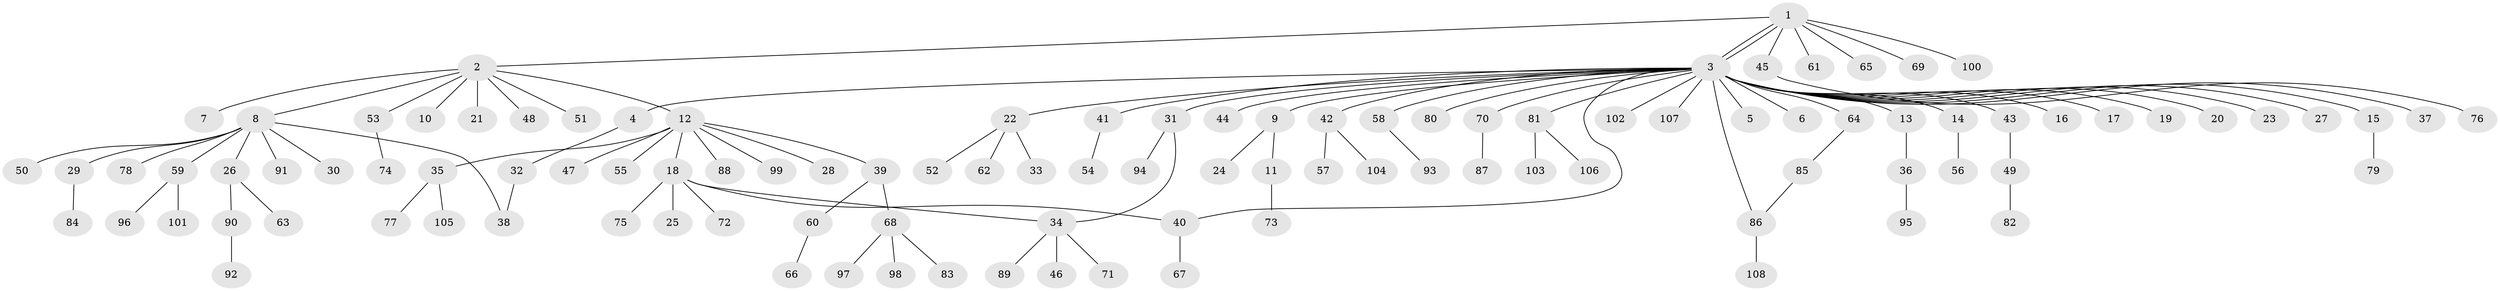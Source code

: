 // Generated by graph-tools (version 1.1) at 2025/49/03/09/25 03:49:48]
// undirected, 108 vertices, 112 edges
graph export_dot {
graph [start="1"]
  node [color=gray90,style=filled];
  1;
  2;
  3;
  4;
  5;
  6;
  7;
  8;
  9;
  10;
  11;
  12;
  13;
  14;
  15;
  16;
  17;
  18;
  19;
  20;
  21;
  22;
  23;
  24;
  25;
  26;
  27;
  28;
  29;
  30;
  31;
  32;
  33;
  34;
  35;
  36;
  37;
  38;
  39;
  40;
  41;
  42;
  43;
  44;
  45;
  46;
  47;
  48;
  49;
  50;
  51;
  52;
  53;
  54;
  55;
  56;
  57;
  58;
  59;
  60;
  61;
  62;
  63;
  64;
  65;
  66;
  67;
  68;
  69;
  70;
  71;
  72;
  73;
  74;
  75;
  76;
  77;
  78;
  79;
  80;
  81;
  82;
  83;
  84;
  85;
  86;
  87;
  88;
  89;
  90;
  91;
  92;
  93;
  94;
  95;
  96;
  97;
  98;
  99;
  100;
  101;
  102;
  103;
  104;
  105;
  106;
  107;
  108;
  1 -- 2;
  1 -- 3;
  1 -- 3;
  1 -- 45;
  1 -- 61;
  1 -- 65;
  1 -- 69;
  1 -- 100;
  2 -- 7;
  2 -- 8;
  2 -- 10;
  2 -- 12;
  2 -- 21;
  2 -- 48;
  2 -- 51;
  2 -- 53;
  3 -- 4;
  3 -- 5;
  3 -- 6;
  3 -- 9;
  3 -- 13;
  3 -- 14;
  3 -- 15;
  3 -- 16;
  3 -- 17;
  3 -- 19;
  3 -- 20;
  3 -- 22;
  3 -- 23;
  3 -- 27;
  3 -- 31;
  3 -- 37;
  3 -- 40;
  3 -- 41;
  3 -- 42;
  3 -- 43;
  3 -- 44;
  3 -- 58;
  3 -- 64;
  3 -- 70;
  3 -- 80;
  3 -- 81;
  3 -- 86;
  3 -- 102;
  3 -- 107;
  4 -- 32;
  8 -- 26;
  8 -- 29;
  8 -- 30;
  8 -- 38;
  8 -- 50;
  8 -- 59;
  8 -- 78;
  8 -- 91;
  9 -- 11;
  9 -- 24;
  11 -- 73;
  12 -- 18;
  12 -- 28;
  12 -- 35;
  12 -- 39;
  12 -- 47;
  12 -- 55;
  12 -- 88;
  12 -- 99;
  13 -- 36;
  14 -- 56;
  15 -- 79;
  18 -- 25;
  18 -- 34;
  18 -- 40;
  18 -- 72;
  18 -- 75;
  22 -- 33;
  22 -- 52;
  22 -- 62;
  26 -- 63;
  26 -- 90;
  29 -- 84;
  31 -- 34;
  31 -- 94;
  32 -- 38;
  34 -- 46;
  34 -- 71;
  34 -- 89;
  35 -- 77;
  35 -- 105;
  36 -- 95;
  39 -- 60;
  39 -- 68;
  40 -- 67;
  41 -- 54;
  42 -- 57;
  42 -- 104;
  43 -- 49;
  45 -- 76;
  49 -- 82;
  53 -- 74;
  58 -- 93;
  59 -- 96;
  59 -- 101;
  60 -- 66;
  64 -- 85;
  68 -- 83;
  68 -- 97;
  68 -- 98;
  70 -- 87;
  81 -- 103;
  81 -- 106;
  85 -- 86;
  86 -- 108;
  90 -- 92;
}
